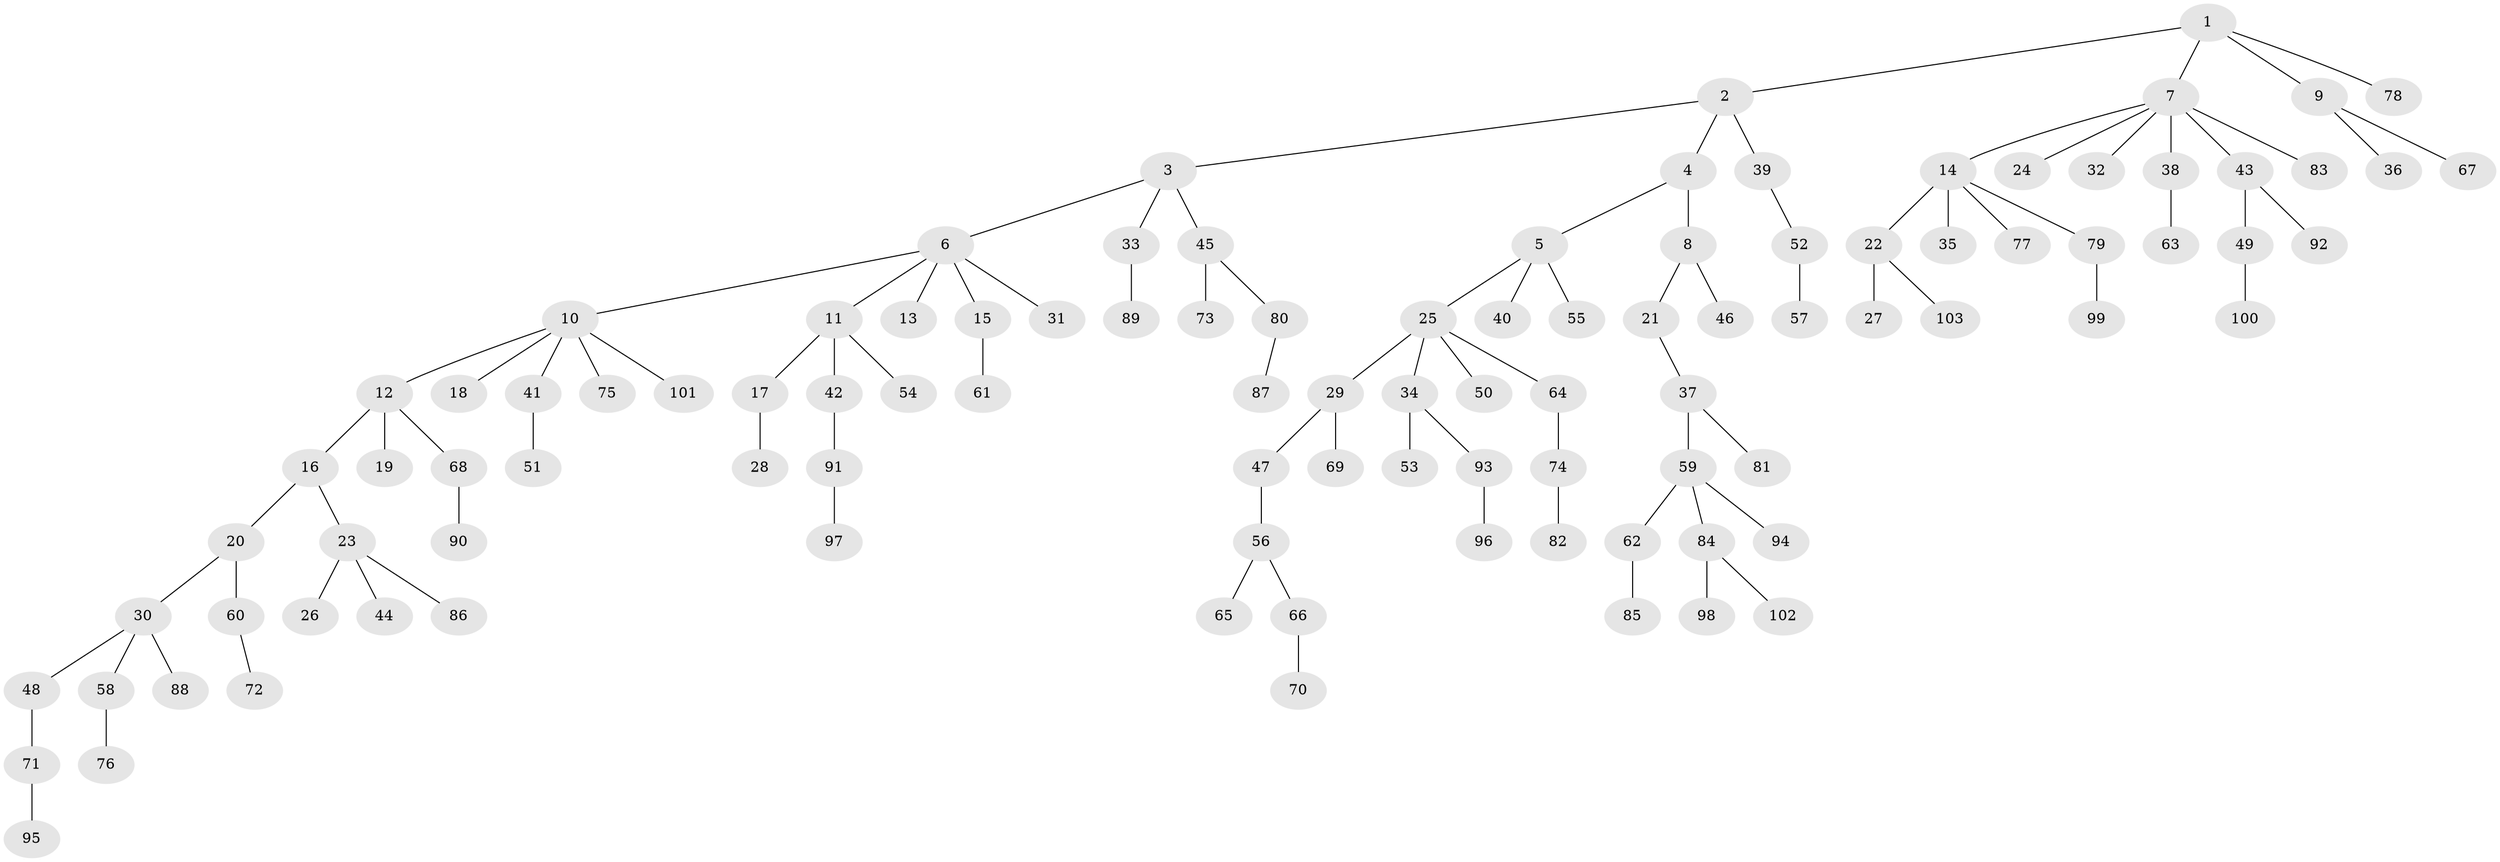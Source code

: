 // Generated by graph-tools (version 1.1) at 2025/37/03/09/25 02:37:05]
// undirected, 103 vertices, 102 edges
graph export_dot {
graph [start="1"]
  node [color=gray90,style=filled];
  1;
  2;
  3;
  4;
  5;
  6;
  7;
  8;
  9;
  10;
  11;
  12;
  13;
  14;
  15;
  16;
  17;
  18;
  19;
  20;
  21;
  22;
  23;
  24;
  25;
  26;
  27;
  28;
  29;
  30;
  31;
  32;
  33;
  34;
  35;
  36;
  37;
  38;
  39;
  40;
  41;
  42;
  43;
  44;
  45;
  46;
  47;
  48;
  49;
  50;
  51;
  52;
  53;
  54;
  55;
  56;
  57;
  58;
  59;
  60;
  61;
  62;
  63;
  64;
  65;
  66;
  67;
  68;
  69;
  70;
  71;
  72;
  73;
  74;
  75;
  76;
  77;
  78;
  79;
  80;
  81;
  82;
  83;
  84;
  85;
  86;
  87;
  88;
  89;
  90;
  91;
  92;
  93;
  94;
  95;
  96;
  97;
  98;
  99;
  100;
  101;
  102;
  103;
  1 -- 2;
  1 -- 7;
  1 -- 9;
  1 -- 78;
  2 -- 3;
  2 -- 4;
  2 -- 39;
  3 -- 6;
  3 -- 33;
  3 -- 45;
  4 -- 5;
  4 -- 8;
  5 -- 25;
  5 -- 40;
  5 -- 55;
  6 -- 10;
  6 -- 11;
  6 -- 13;
  6 -- 15;
  6 -- 31;
  7 -- 14;
  7 -- 24;
  7 -- 32;
  7 -- 38;
  7 -- 43;
  7 -- 83;
  8 -- 21;
  8 -- 46;
  9 -- 36;
  9 -- 67;
  10 -- 12;
  10 -- 18;
  10 -- 41;
  10 -- 75;
  10 -- 101;
  11 -- 17;
  11 -- 42;
  11 -- 54;
  12 -- 16;
  12 -- 19;
  12 -- 68;
  14 -- 22;
  14 -- 35;
  14 -- 77;
  14 -- 79;
  15 -- 61;
  16 -- 20;
  16 -- 23;
  17 -- 28;
  20 -- 30;
  20 -- 60;
  21 -- 37;
  22 -- 27;
  22 -- 103;
  23 -- 26;
  23 -- 44;
  23 -- 86;
  25 -- 29;
  25 -- 34;
  25 -- 50;
  25 -- 64;
  29 -- 47;
  29 -- 69;
  30 -- 48;
  30 -- 58;
  30 -- 88;
  33 -- 89;
  34 -- 53;
  34 -- 93;
  37 -- 59;
  37 -- 81;
  38 -- 63;
  39 -- 52;
  41 -- 51;
  42 -- 91;
  43 -- 49;
  43 -- 92;
  45 -- 73;
  45 -- 80;
  47 -- 56;
  48 -- 71;
  49 -- 100;
  52 -- 57;
  56 -- 65;
  56 -- 66;
  58 -- 76;
  59 -- 62;
  59 -- 84;
  59 -- 94;
  60 -- 72;
  62 -- 85;
  64 -- 74;
  66 -- 70;
  68 -- 90;
  71 -- 95;
  74 -- 82;
  79 -- 99;
  80 -- 87;
  84 -- 98;
  84 -- 102;
  91 -- 97;
  93 -- 96;
}
